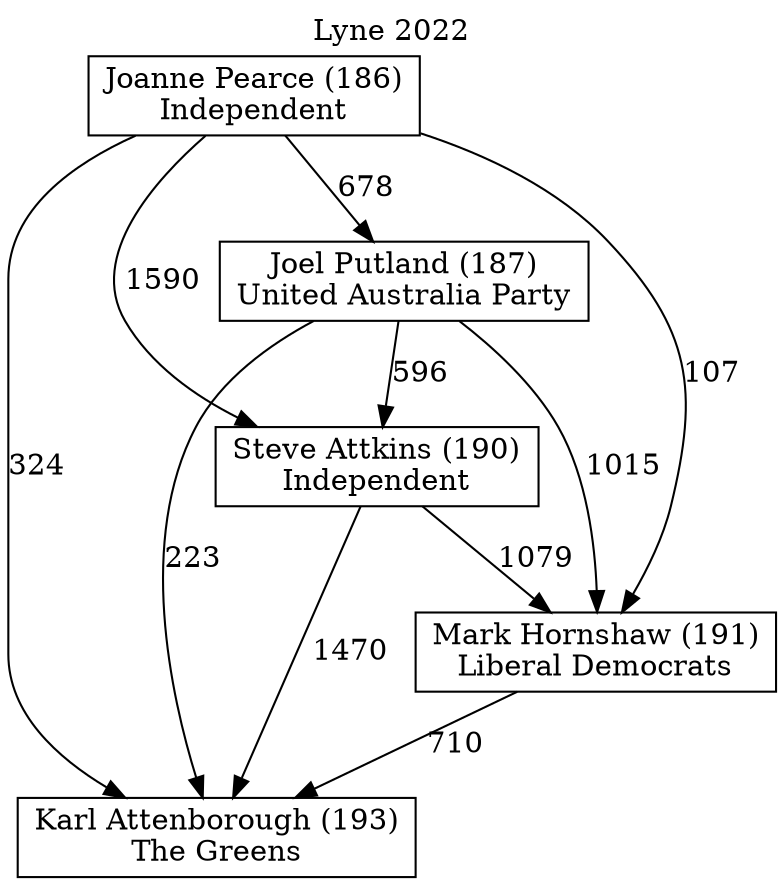 // House preference flow
digraph "Karl Attenborough (193)_Lyne_2022" {
	graph [label="Lyne 2022" labelloc=t mclimit=10]
	node [shape=box]
	"Joanne Pearce (186)" [label="Joanne Pearce (186)
Independent"]
	"Karl Attenborough (193)" [label="Karl Attenborough (193)
The Greens"]
	"Mark Hornshaw (191)" [label="Mark Hornshaw (191)
Liberal Democrats"]
	"Joel Putland (187)" [label="Joel Putland (187)
United Australia Party"]
	"Steve Attkins (190)" [label="Steve Attkins (190)
Independent"]
	"Joel Putland (187)" -> "Mark Hornshaw (191)" [label=1015]
	"Joanne Pearce (186)" -> "Mark Hornshaw (191)" [label=107]
	"Joel Putland (187)" -> "Karl Attenborough (193)" [label=223]
	"Steve Attkins (190)" -> "Karl Attenborough (193)" [label=1470]
	"Joel Putland (187)" -> "Steve Attkins (190)" [label=596]
	"Joanne Pearce (186)" -> "Steve Attkins (190)" [label=1590]
	"Steve Attkins (190)" -> "Mark Hornshaw (191)" [label=1079]
	"Mark Hornshaw (191)" -> "Karl Attenborough (193)" [label=710]
	"Joanne Pearce (186)" -> "Joel Putland (187)" [label=678]
	"Joanne Pearce (186)" -> "Karl Attenborough (193)" [label=324]
}
